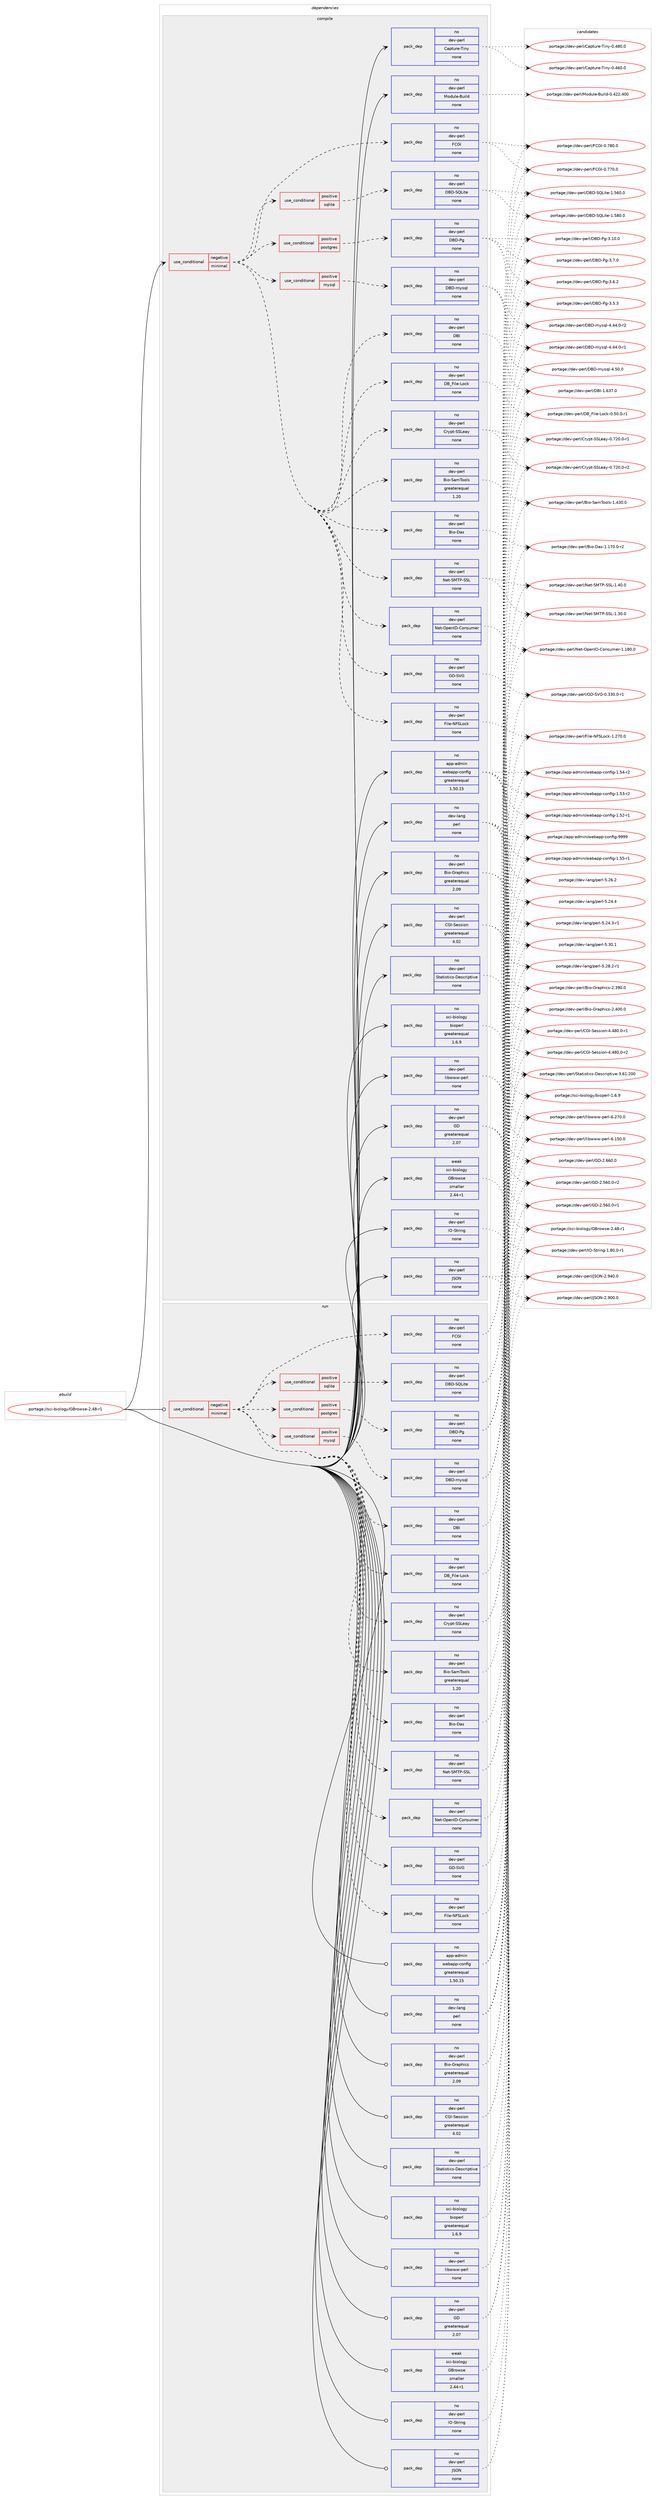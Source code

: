 digraph prolog {

# *************
# Graph options
# *************

newrank=true;
concentrate=true;
compound=true;
graph [rankdir=LR,fontname=Helvetica,fontsize=10,ranksep=1.5];#, ranksep=2.5, nodesep=0.2];
edge  [arrowhead=vee];
node  [fontname=Helvetica,fontsize=10];

# **********
# The ebuild
# **********

subgraph cluster_leftcol {
color=gray;
rank=same;
label=<<i>ebuild</i>>;
id [label="portage://sci-biology/GBrowse-2.48-r1", color=red, width=4, href="../sci-biology/GBrowse-2.48-r1.svg"];
}

# ****************
# The dependencies
# ****************

subgraph cluster_midcol {
color=gray;
label=<<i>dependencies</i>>;
subgraph cluster_compile {
fillcolor="#eeeeee";
style=filled;
label=<<i>compile</i>>;
subgraph cond21465 {
dependency111286 [label=<<TABLE BORDER="0" CELLBORDER="1" CELLSPACING="0" CELLPADDING="4"><TR><TD ROWSPAN="3" CELLPADDING="10">use_conditional</TD></TR><TR><TD>negative</TD></TR><TR><TD>minimal</TD></TR></TABLE>>, shape=none, color=red];
subgraph pack87910 {
dependency111287 [label=<<TABLE BORDER="0" CELLBORDER="1" CELLSPACING="0" CELLPADDING="4" WIDTH="220"><TR><TD ROWSPAN="6" CELLPADDING="30">pack_dep</TD></TR><TR><TD WIDTH="110">no</TD></TR><TR><TD>dev-perl</TD></TR><TR><TD>Bio-Das</TD></TR><TR><TD>none</TD></TR><TR><TD></TD></TR></TABLE>>, shape=none, color=blue];
}
dependency111286:e -> dependency111287:w [weight=20,style="dashed",arrowhead="vee"];
subgraph pack87911 {
dependency111288 [label=<<TABLE BORDER="0" CELLBORDER="1" CELLSPACING="0" CELLPADDING="4" WIDTH="220"><TR><TD ROWSPAN="6" CELLPADDING="30">pack_dep</TD></TR><TR><TD WIDTH="110">no</TD></TR><TR><TD>dev-perl</TD></TR><TR><TD>Bio-SamTools</TD></TR><TR><TD>greaterequal</TD></TR><TR><TD>1.20</TD></TR></TABLE>>, shape=none, color=blue];
}
dependency111286:e -> dependency111288:w [weight=20,style="dashed",arrowhead="vee"];
subgraph pack87912 {
dependency111289 [label=<<TABLE BORDER="0" CELLBORDER="1" CELLSPACING="0" CELLPADDING="4" WIDTH="220"><TR><TD ROWSPAN="6" CELLPADDING="30">pack_dep</TD></TR><TR><TD WIDTH="110">no</TD></TR><TR><TD>dev-perl</TD></TR><TR><TD>Crypt-SSLeay</TD></TR><TR><TD>none</TD></TR><TR><TD></TD></TR></TABLE>>, shape=none, color=blue];
}
dependency111286:e -> dependency111289:w [weight=20,style="dashed",arrowhead="vee"];
subgraph pack87913 {
dependency111290 [label=<<TABLE BORDER="0" CELLBORDER="1" CELLSPACING="0" CELLPADDING="4" WIDTH="220"><TR><TD ROWSPAN="6" CELLPADDING="30">pack_dep</TD></TR><TR><TD WIDTH="110">no</TD></TR><TR><TD>dev-perl</TD></TR><TR><TD>DB_File-Lock</TD></TR><TR><TD>none</TD></TR><TR><TD></TD></TR></TABLE>>, shape=none, color=blue];
}
dependency111286:e -> dependency111290:w [weight=20,style="dashed",arrowhead="vee"];
subgraph pack87914 {
dependency111291 [label=<<TABLE BORDER="0" CELLBORDER="1" CELLSPACING="0" CELLPADDING="4" WIDTH="220"><TR><TD ROWSPAN="6" CELLPADDING="30">pack_dep</TD></TR><TR><TD WIDTH="110">no</TD></TR><TR><TD>dev-perl</TD></TR><TR><TD>DBI</TD></TR><TR><TD>none</TD></TR><TR><TD></TD></TR></TABLE>>, shape=none, color=blue];
}
dependency111286:e -> dependency111291:w [weight=20,style="dashed",arrowhead="vee"];
subgraph cond21466 {
dependency111292 [label=<<TABLE BORDER="0" CELLBORDER="1" CELLSPACING="0" CELLPADDING="4"><TR><TD ROWSPAN="3" CELLPADDING="10">use_conditional</TD></TR><TR><TD>positive</TD></TR><TR><TD>mysql</TD></TR></TABLE>>, shape=none, color=red];
subgraph pack87915 {
dependency111293 [label=<<TABLE BORDER="0" CELLBORDER="1" CELLSPACING="0" CELLPADDING="4" WIDTH="220"><TR><TD ROWSPAN="6" CELLPADDING="30">pack_dep</TD></TR><TR><TD WIDTH="110">no</TD></TR><TR><TD>dev-perl</TD></TR><TR><TD>DBD-mysql</TD></TR><TR><TD>none</TD></TR><TR><TD></TD></TR></TABLE>>, shape=none, color=blue];
}
dependency111292:e -> dependency111293:w [weight=20,style="dashed",arrowhead="vee"];
}
dependency111286:e -> dependency111292:w [weight=20,style="dashed",arrowhead="vee"];
subgraph cond21467 {
dependency111294 [label=<<TABLE BORDER="0" CELLBORDER="1" CELLSPACING="0" CELLPADDING="4"><TR><TD ROWSPAN="3" CELLPADDING="10">use_conditional</TD></TR><TR><TD>positive</TD></TR><TR><TD>postgres</TD></TR></TABLE>>, shape=none, color=red];
subgraph pack87916 {
dependency111295 [label=<<TABLE BORDER="0" CELLBORDER="1" CELLSPACING="0" CELLPADDING="4" WIDTH="220"><TR><TD ROWSPAN="6" CELLPADDING="30">pack_dep</TD></TR><TR><TD WIDTH="110">no</TD></TR><TR><TD>dev-perl</TD></TR><TR><TD>DBD-Pg</TD></TR><TR><TD>none</TD></TR><TR><TD></TD></TR></TABLE>>, shape=none, color=blue];
}
dependency111294:e -> dependency111295:w [weight=20,style="dashed",arrowhead="vee"];
}
dependency111286:e -> dependency111294:w [weight=20,style="dashed",arrowhead="vee"];
subgraph cond21468 {
dependency111296 [label=<<TABLE BORDER="0" CELLBORDER="1" CELLSPACING="0" CELLPADDING="4"><TR><TD ROWSPAN="3" CELLPADDING="10">use_conditional</TD></TR><TR><TD>positive</TD></TR><TR><TD>sqlite</TD></TR></TABLE>>, shape=none, color=red];
subgraph pack87917 {
dependency111297 [label=<<TABLE BORDER="0" CELLBORDER="1" CELLSPACING="0" CELLPADDING="4" WIDTH="220"><TR><TD ROWSPAN="6" CELLPADDING="30">pack_dep</TD></TR><TR><TD WIDTH="110">no</TD></TR><TR><TD>dev-perl</TD></TR><TR><TD>DBD-SQLite</TD></TR><TR><TD>none</TD></TR><TR><TD></TD></TR></TABLE>>, shape=none, color=blue];
}
dependency111296:e -> dependency111297:w [weight=20,style="dashed",arrowhead="vee"];
}
dependency111286:e -> dependency111296:w [weight=20,style="dashed",arrowhead="vee"];
subgraph pack87918 {
dependency111298 [label=<<TABLE BORDER="0" CELLBORDER="1" CELLSPACING="0" CELLPADDING="4" WIDTH="220"><TR><TD ROWSPAN="6" CELLPADDING="30">pack_dep</TD></TR><TR><TD WIDTH="110">no</TD></TR><TR><TD>dev-perl</TD></TR><TR><TD>FCGI</TD></TR><TR><TD>none</TD></TR><TR><TD></TD></TR></TABLE>>, shape=none, color=blue];
}
dependency111286:e -> dependency111298:w [weight=20,style="dashed",arrowhead="vee"];
subgraph pack87919 {
dependency111299 [label=<<TABLE BORDER="0" CELLBORDER="1" CELLSPACING="0" CELLPADDING="4" WIDTH="220"><TR><TD ROWSPAN="6" CELLPADDING="30">pack_dep</TD></TR><TR><TD WIDTH="110">no</TD></TR><TR><TD>dev-perl</TD></TR><TR><TD>File-NFSLock</TD></TR><TR><TD>none</TD></TR><TR><TD></TD></TR></TABLE>>, shape=none, color=blue];
}
dependency111286:e -> dependency111299:w [weight=20,style="dashed",arrowhead="vee"];
subgraph pack87920 {
dependency111300 [label=<<TABLE BORDER="0" CELLBORDER="1" CELLSPACING="0" CELLPADDING="4" WIDTH="220"><TR><TD ROWSPAN="6" CELLPADDING="30">pack_dep</TD></TR><TR><TD WIDTH="110">no</TD></TR><TR><TD>dev-perl</TD></TR><TR><TD>GD-SVG</TD></TR><TR><TD>none</TD></TR><TR><TD></TD></TR></TABLE>>, shape=none, color=blue];
}
dependency111286:e -> dependency111300:w [weight=20,style="dashed",arrowhead="vee"];
subgraph pack87921 {
dependency111301 [label=<<TABLE BORDER="0" CELLBORDER="1" CELLSPACING="0" CELLPADDING="4" WIDTH="220"><TR><TD ROWSPAN="6" CELLPADDING="30">pack_dep</TD></TR><TR><TD WIDTH="110">no</TD></TR><TR><TD>dev-perl</TD></TR><TR><TD>Net-OpenID-Consumer</TD></TR><TR><TD>none</TD></TR><TR><TD></TD></TR></TABLE>>, shape=none, color=blue];
}
dependency111286:e -> dependency111301:w [weight=20,style="dashed",arrowhead="vee"];
subgraph pack87922 {
dependency111302 [label=<<TABLE BORDER="0" CELLBORDER="1" CELLSPACING="0" CELLPADDING="4" WIDTH="220"><TR><TD ROWSPAN="6" CELLPADDING="30">pack_dep</TD></TR><TR><TD WIDTH="110">no</TD></TR><TR><TD>dev-perl</TD></TR><TR><TD>Net-SMTP-SSL</TD></TR><TR><TD>none</TD></TR><TR><TD></TD></TR></TABLE>>, shape=none, color=blue];
}
dependency111286:e -> dependency111302:w [weight=20,style="dashed",arrowhead="vee"];
}
id:e -> dependency111286:w [weight=20,style="solid",arrowhead="vee"];
subgraph pack87923 {
dependency111303 [label=<<TABLE BORDER="0" CELLBORDER="1" CELLSPACING="0" CELLPADDING="4" WIDTH="220"><TR><TD ROWSPAN="6" CELLPADDING="30">pack_dep</TD></TR><TR><TD WIDTH="110">no</TD></TR><TR><TD>app-admin</TD></TR><TR><TD>webapp-config</TD></TR><TR><TD>greaterequal</TD></TR><TR><TD>1.50.15</TD></TR></TABLE>>, shape=none, color=blue];
}
id:e -> dependency111303:w [weight=20,style="solid",arrowhead="vee"];
subgraph pack87924 {
dependency111304 [label=<<TABLE BORDER="0" CELLBORDER="1" CELLSPACING="0" CELLPADDING="4" WIDTH="220"><TR><TD ROWSPAN="6" CELLPADDING="30">pack_dep</TD></TR><TR><TD WIDTH="110">no</TD></TR><TR><TD>dev-lang</TD></TR><TR><TD>perl</TD></TR><TR><TD>none</TD></TR><TR><TD></TD></TR></TABLE>>, shape=none, color=blue];
}
id:e -> dependency111304:w [weight=20,style="solid",arrowhead="vee"];
subgraph pack87925 {
dependency111305 [label=<<TABLE BORDER="0" CELLBORDER="1" CELLSPACING="0" CELLPADDING="4" WIDTH="220"><TR><TD ROWSPAN="6" CELLPADDING="30">pack_dep</TD></TR><TR><TD WIDTH="110">no</TD></TR><TR><TD>dev-perl</TD></TR><TR><TD>Bio-Graphics</TD></TR><TR><TD>greaterequal</TD></TR><TR><TD>2.09</TD></TR></TABLE>>, shape=none, color=blue];
}
id:e -> dependency111305:w [weight=20,style="solid",arrowhead="vee"];
subgraph pack87926 {
dependency111306 [label=<<TABLE BORDER="0" CELLBORDER="1" CELLSPACING="0" CELLPADDING="4" WIDTH="220"><TR><TD ROWSPAN="6" CELLPADDING="30">pack_dep</TD></TR><TR><TD WIDTH="110">no</TD></TR><TR><TD>dev-perl</TD></TR><TR><TD>CGI-Session</TD></TR><TR><TD>greaterequal</TD></TR><TR><TD>4.02</TD></TR></TABLE>>, shape=none, color=blue];
}
id:e -> dependency111306:w [weight=20,style="solid",arrowhead="vee"];
subgraph pack87927 {
dependency111307 [label=<<TABLE BORDER="0" CELLBORDER="1" CELLSPACING="0" CELLPADDING="4" WIDTH="220"><TR><TD ROWSPAN="6" CELLPADDING="30">pack_dep</TD></TR><TR><TD WIDTH="110">no</TD></TR><TR><TD>dev-perl</TD></TR><TR><TD>Capture-Tiny</TD></TR><TR><TD>none</TD></TR><TR><TD></TD></TR></TABLE>>, shape=none, color=blue];
}
id:e -> dependency111307:w [weight=20,style="solid",arrowhead="vee"];
subgraph pack87928 {
dependency111308 [label=<<TABLE BORDER="0" CELLBORDER="1" CELLSPACING="0" CELLPADDING="4" WIDTH="220"><TR><TD ROWSPAN="6" CELLPADDING="30">pack_dep</TD></TR><TR><TD WIDTH="110">no</TD></TR><TR><TD>dev-perl</TD></TR><TR><TD>GD</TD></TR><TR><TD>greaterequal</TD></TR><TR><TD>2.07</TD></TR></TABLE>>, shape=none, color=blue];
}
id:e -> dependency111308:w [weight=20,style="solid",arrowhead="vee"];
subgraph pack87929 {
dependency111309 [label=<<TABLE BORDER="0" CELLBORDER="1" CELLSPACING="0" CELLPADDING="4" WIDTH="220"><TR><TD ROWSPAN="6" CELLPADDING="30">pack_dep</TD></TR><TR><TD WIDTH="110">no</TD></TR><TR><TD>dev-perl</TD></TR><TR><TD>IO-String</TD></TR><TR><TD>none</TD></TR><TR><TD></TD></TR></TABLE>>, shape=none, color=blue];
}
id:e -> dependency111309:w [weight=20,style="solid",arrowhead="vee"];
subgraph pack87930 {
dependency111310 [label=<<TABLE BORDER="0" CELLBORDER="1" CELLSPACING="0" CELLPADDING="4" WIDTH="220"><TR><TD ROWSPAN="6" CELLPADDING="30">pack_dep</TD></TR><TR><TD WIDTH="110">no</TD></TR><TR><TD>dev-perl</TD></TR><TR><TD>JSON</TD></TR><TR><TD>none</TD></TR><TR><TD></TD></TR></TABLE>>, shape=none, color=blue];
}
id:e -> dependency111310:w [weight=20,style="solid",arrowhead="vee"];
subgraph pack87931 {
dependency111311 [label=<<TABLE BORDER="0" CELLBORDER="1" CELLSPACING="0" CELLPADDING="4" WIDTH="220"><TR><TD ROWSPAN="6" CELLPADDING="30">pack_dep</TD></TR><TR><TD WIDTH="110">no</TD></TR><TR><TD>dev-perl</TD></TR><TR><TD>Module-Build</TD></TR><TR><TD>none</TD></TR><TR><TD></TD></TR></TABLE>>, shape=none, color=blue];
}
id:e -> dependency111311:w [weight=20,style="solid",arrowhead="vee"];
subgraph pack87932 {
dependency111312 [label=<<TABLE BORDER="0" CELLBORDER="1" CELLSPACING="0" CELLPADDING="4" WIDTH="220"><TR><TD ROWSPAN="6" CELLPADDING="30">pack_dep</TD></TR><TR><TD WIDTH="110">no</TD></TR><TR><TD>dev-perl</TD></TR><TR><TD>Statistics-Descriptive</TD></TR><TR><TD>none</TD></TR><TR><TD></TD></TR></TABLE>>, shape=none, color=blue];
}
id:e -> dependency111312:w [weight=20,style="solid",arrowhead="vee"];
subgraph pack87933 {
dependency111313 [label=<<TABLE BORDER="0" CELLBORDER="1" CELLSPACING="0" CELLPADDING="4" WIDTH="220"><TR><TD ROWSPAN="6" CELLPADDING="30">pack_dep</TD></TR><TR><TD WIDTH="110">no</TD></TR><TR><TD>dev-perl</TD></TR><TR><TD>libwww-perl</TD></TR><TR><TD>none</TD></TR><TR><TD></TD></TR></TABLE>>, shape=none, color=blue];
}
id:e -> dependency111313:w [weight=20,style="solid",arrowhead="vee"];
subgraph pack87934 {
dependency111314 [label=<<TABLE BORDER="0" CELLBORDER="1" CELLSPACING="0" CELLPADDING="4" WIDTH="220"><TR><TD ROWSPAN="6" CELLPADDING="30">pack_dep</TD></TR><TR><TD WIDTH="110">no</TD></TR><TR><TD>sci-biology</TD></TR><TR><TD>bioperl</TD></TR><TR><TD>greaterequal</TD></TR><TR><TD>1.6.9</TD></TR></TABLE>>, shape=none, color=blue];
}
id:e -> dependency111314:w [weight=20,style="solid",arrowhead="vee"];
subgraph pack87935 {
dependency111315 [label=<<TABLE BORDER="0" CELLBORDER="1" CELLSPACING="0" CELLPADDING="4" WIDTH="220"><TR><TD ROWSPAN="6" CELLPADDING="30">pack_dep</TD></TR><TR><TD WIDTH="110">weak</TD></TR><TR><TD>sci-biology</TD></TR><TR><TD>GBrowse</TD></TR><TR><TD>smaller</TD></TR><TR><TD>2.44-r1</TD></TR></TABLE>>, shape=none, color=blue];
}
id:e -> dependency111315:w [weight=20,style="solid",arrowhead="vee"];
}
subgraph cluster_compileandrun {
fillcolor="#eeeeee";
style=filled;
label=<<i>compile and run</i>>;
}
subgraph cluster_run {
fillcolor="#eeeeee";
style=filled;
label=<<i>run</i>>;
subgraph cond21469 {
dependency111316 [label=<<TABLE BORDER="0" CELLBORDER="1" CELLSPACING="0" CELLPADDING="4"><TR><TD ROWSPAN="3" CELLPADDING="10">use_conditional</TD></TR><TR><TD>negative</TD></TR><TR><TD>minimal</TD></TR></TABLE>>, shape=none, color=red];
subgraph pack87936 {
dependency111317 [label=<<TABLE BORDER="0" CELLBORDER="1" CELLSPACING="0" CELLPADDING="4" WIDTH="220"><TR><TD ROWSPAN="6" CELLPADDING="30">pack_dep</TD></TR><TR><TD WIDTH="110">no</TD></TR><TR><TD>dev-perl</TD></TR><TR><TD>Bio-Das</TD></TR><TR><TD>none</TD></TR><TR><TD></TD></TR></TABLE>>, shape=none, color=blue];
}
dependency111316:e -> dependency111317:w [weight=20,style="dashed",arrowhead="vee"];
subgraph pack87937 {
dependency111318 [label=<<TABLE BORDER="0" CELLBORDER="1" CELLSPACING="0" CELLPADDING="4" WIDTH="220"><TR><TD ROWSPAN="6" CELLPADDING="30">pack_dep</TD></TR><TR><TD WIDTH="110">no</TD></TR><TR><TD>dev-perl</TD></TR><TR><TD>Bio-SamTools</TD></TR><TR><TD>greaterequal</TD></TR><TR><TD>1.20</TD></TR></TABLE>>, shape=none, color=blue];
}
dependency111316:e -> dependency111318:w [weight=20,style="dashed",arrowhead="vee"];
subgraph pack87938 {
dependency111319 [label=<<TABLE BORDER="0" CELLBORDER="1" CELLSPACING="0" CELLPADDING="4" WIDTH="220"><TR><TD ROWSPAN="6" CELLPADDING="30">pack_dep</TD></TR><TR><TD WIDTH="110">no</TD></TR><TR><TD>dev-perl</TD></TR><TR><TD>Crypt-SSLeay</TD></TR><TR><TD>none</TD></TR><TR><TD></TD></TR></TABLE>>, shape=none, color=blue];
}
dependency111316:e -> dependency111319:w [weight=20,style="dashed",arrowhead="vee"];
subgraph pack87939 {
dependency111320 [label=<<TABLE BORDER="0" CELLBORDER="1" CELLSPACING="0" CELLPADDING="4" WIDTH="220"><TR><TD ROWSPAN="6" CELLPADDING="30">pack_dep</TD></TR><TR><TD WIDTH="110">no</TD></TR><TR><TD>dev-perl</TD></TR><TR><TD>DB_File-Lock</TD></TR><TR><TD>none</TD></TR><TR><TD></TD></TR></TABLE>>, shape=none, color=blue];
}
dependency111316:e -> dependency111320:w [weight=20,style="dashed",arrowhead="vee"];
subgraph pack87940 {
dependency111321 [label=<<TABLE BORDER="0" CELLBORDER="1" CELLSPACING="0" CELLPADDING="4" WIDTH="220"><TR><TD ROWSPAN="6" CELLPADDING="30">pack_dep</TD></TR><TR><TD WIDTH="110">no</TD></TR><TR><TD>dev-perl</TD></TR><TR><TD>DBI</TD></TR><TR><TD>none</TD></TR><TR><TD></TD></TR></TABLE>>, shape=none, color=blue];
}
dependency111316:e -> dependency111321:w [weight=20,style="dashed",arrowhead="vee"];
subgraph cond21470 {
dependency111322 [label=<<TABLE BORDER="0" CELLBORDER="1" CELLSPACING="0" CELLPADDING="4"><TR><TD ROWSPAN="3" CELLPADDING="10">use_conditional</TD></TR><TR><TD>positive</TD></TR><TR><TD>mysql</TD></TR></TABLE>>, shape=none, color=red];
subgraph pack87941 {
dependency111323 [label=<<TABLE BORDER="0" CELLBORDER="1" CELLSPACING="0" CELLPADDING="4" WIDTH="220"><TR><TD ROWSPAN="6" CELLPADDING="30">pack_dep</TD></TR><TR><TD WIDTH="110">no</TD></TR><TR><TD>dev-perl</TD></TR><TR><TD>DBD-mysql</TD></TR><TR><TD>none</TD></TR><TR><TD></TD></TR></TABLE>>, shape=none, color=blue];
}
dependency111322:e -> dependency111323:w [weight=20,style="dashed",arrowhead="vee"];
}
dependency111316:e -> dependency111322:w [weight=20,style="dashed",arrowhead="vee"];
subgraph cond21471 {
dependency111324 [label=<<TABLE BORDER="0" CELLBORDER="1" CELLSPACING="0" CELLPADDING="4"><TR><TD ROWSPAN="3" CELLPADDING="10">use_conditional</TD></TR><TR><TD>positive</TD></TR><TR><TD>postgres</TD></TR></TABLE>>, shape=none, color=red];
subgraph pack87942 {
dependency111325 [label=<<TABLE BORDER="0" CELLBORDER="1" CELLSPACING="0" CELLPADDING="4" WIDTH="220"><TR><TD ROWSPAN="6" CELLPADDING="30">pack_dep</TD></TR><TR><TD WIDTH="110">no</TD></TR><TR><TD>dev-perl</TD></TR><TR><TD>DBD-Pg</TD></TR><TR><TD>none</TD></TR><TR><TD></TD></TR></TABLE>>, shape=none, color=blue];
}
dependency111324:e -> dependency111325:w [weight=20,style="dashed",arrowhead="vee"];
}
dependency111316:e -> dependency111324:w [weight=20,style="dashed",arrowhead="vee"];
subgraph cond21472 {
dependency111326 [label=<<TABLE BORDER="0" CELLBORDER="1" CELLSPACING="0" CELLPADDING="4"><TR><TD ROWSPAN="3" CELLPADDING="10">use_conditional</TD></TR><TR><TD>positive</TD></TR><TR><TD>sqlite</TD></TR></TABLE>>, shape=none, color=red];
subgraph pack87943 {
dependency111327 [label=<<TABLE BORDER="0" CELLBORDER="1" CELLSPACING="0" CELLPADDING="4" WIDTH="220"><TR><TD ROWSPAN="6" CELLPADDING="30">pack_dep</TD></TR><TR><TD WIDTH="110">no</TD></TR><TR><TD>dev-perl</TD></TR><TR><TD>DBD-SQLite</TD></TR><TR><TD>none</TD></TR><TR><TD></TD></TR></TABLE>>, shape=none, color=blue];
}
dependency111326:e -> dependency111327:w [weight=20,style="dashed",arrowhead="vee"];
}
dependency111316:e -> dependency111326:w [weight=20,style="dashed",arrowhead="vee"];
subgraph pack87944 {
dependency111328 [label=<<TABLE BORDER="0" CELLBORDER="1" CELLSPACING="0" CELLPADDING="4" WIDTH="220"><TR><TD ROWSPAN="6" CELLPADDING="30">pack_dep</TD></TR><TR><TD WIDTH="110">no</TD></TR><TR><TD>dev-perl</TD></TR><TR><TD>FCGI</TD></TR><TR><TD>none</TD></TR><TR><TD></TD></TR></TABLE>>, shape=none, color=blue];
}
dependency111316:e -> dependency111328:w [weight=20,style="dashed",arrowhead="vee"];
subgraph pack87945 {
dependency111329 [label=<<TABLE BORDER="0" CELLBORDER="1" CELLSPACING="0" CELLPADDING="4" WIDTH="220"><TR><TD ROWSPAN="6" CELLPADDING="30">pack_dep</TD></TR><TR><TD WIDTH="110">no</TD></TR><TR><TD>dev-perl</TD></TR><TR><TD>File-NFSLock</TD></TR><TR><TD>none</TD></TR><TR><TD></TD></TR></TABLE>>, shape=none, color=blue];
}
dependency111316:e -> dependency111329:w [weight=20,style="dashed",arrowhead="vee"];
subgraph pack87946 {
dependency111330 [label=<<TABLE BORDER="0" CELLBORDER="1" CELLSPACING="0" CELLPADDING="4" WIDTH="220"><TR><TD ROWSPAN="6" CELLPADDING="30">pack_dep</TD></TR><TR><TD WIDTH="110">no</TD></TR><TR><TD>dev-perl</TD></TR><TR><TD>GD-SVG</TD></TR><TR><TD>none</TD></TR><TR><TD></TD></TR></TABLE>>, shape=none, color=blue];
}
dependency111316:e -> dependency111330:w [weight=20,style="dashed",arrowhead="vee"];
subgraph pack87947 {
dependency111331 [label=<<TABLE BORDER="0" CELLBORDER="1" CELLSPACING="0" CELLPADDING="4" WIDTH="220"><TR><TD ROWSPAN="6" CELLPADDING="30">pack_dep</TD></TR><TR><TD WIDTH="110">no</TD></TR><TR><TD>dev-perl</TD></TR><TR><TD>Net-OpenID-Consumer</TD></TR><TR><TD>none</TD></TR><TR><TD></TD></TR></TABLE>>, shape=none, color=blue];
}
dependency111316:e -> dependency111331:w [weight=20,style="dashed",arrowhead="vee"];
subgraph pack87948 {
dependency111332 [label=<<TABLE BORDER="0" CELLBORDER="1" CELLSPACING="0" CELLPADDING="4" WIDTH="220"><TR><TD ROWSPAN="6" CELLPADDING="30">pack_dep</TD></TR><TR><TD WIDTH="110">no</TD></TR><TR><TD>dev-perl</TD></TR><TR><TD>Net-SMTP-SSL</TD></TR><TR><TD>none</TD></TR><TR><TD></TD></TR></TABLE>>, shape=none, color=blue];
}
dependency111316:e -> dependency111332:w [weight=20,style="dashed",arrowhead="vee"];
}
id:e -> dependency111316:w [weight=20,style="solid",arrowhead="odot"];
subgraph pack87949 {
dependency111333 [label=<<TABLE BORDER="0" CELLBORDER="1" CELLSPACING="0" CELLPADDING="4" WIDTH="220"><TR><TD ROWSPAN="6" CELLPADDING="30">pack_dep</TD></TR><TR><TD WIDTH="110">no</TD></TR><TR><TD>app-admin</TD></TR><TR><TD>webapp-config</TD></TR><TR><TD>greaterequal</TD></TR><TR><TD>1.50.15</TD></TR></TABLE>>, shape=none, color=blue];
}
id:e -> dependency111333:w [weight=20,style="solid",arrowhead="odot"];
subgraph pack87950 {
dependency111334 [label=<<TABLE BORDER="0" CELLBORDER="1" CELLSPACING="0" CELLPADDING="4" WIDTH="220"><TR><TD ROWSPAN="6" CELLPADDING="30">pack_dep</TD></TR><TR><TD WIDTH="110">no</TD></TR><TR><TD>dev-lang</TD></TR><TR><TD>perl</TD></TR><TR><TD>none</TD></TR><TR><TD></TD></TR></TABLE>>, shape=none, color=blue];
}
id:e -> dependency111334:w [weight=20,style="solid",arrowhead="odot"];
subgraph pack87951 {
dependency111335 [label=<<TABLE BORDER="0" CELLBORDER="1" CELLSPACING="0" CELLPADDING="4" WIDTH="220"><TR><TD ROWSPAN="6" CELLPADDING="30">pack_dep</TD></TR><TR><TD WIDTH="110">no</TD></TR><TR><TD>dev-perl</TD></TR><TR><TD>Bio-Graphics</TD></TR><TR><TD>greaterequal</TD></TR><TR><TD>2.09</TD></TR></TABLE>>, shape=none, color=blue];
}
id:e -> dependency111335:w [weight=20,style="solid",arrowhead="odot"];
subgraph pack87952 {
dependency111336 [label=<<TABLE BORDER="0" CELLBORDER="1" CELLSPACING="0" CELLPADDING="4" WIDTH="220"><TR><TD ROWSPAN="6" CELLPADDING="30">pack_dep</TD></TR><TR><TD WIDTH="110">no</TD></TR><TR><TD>dev-perl</TD></TR><TR><TD>CGI-Session</TD></TR><TR><TD>greaterequal</TD></TR><TR><TD>4.02</TD></TR></TABLE>>, shape=none, color=blue];
}
id:e -> dependency111336:w [weight=20,style="solid",arrowhead="odot"];
subgraph pack87953 {
dependency111337 [label=<<TABLE BORDER="0" CELLBORDER="1" CELLSPACING="0" CELLPADDING="4" WIDTH="220"><TR><TD ROWSPAN="6" CELLPADDING="30">pack_dep</TD></TR><TR><TD WIDTH="110">no</TD></TR><TR><TD>dev-perl</TD></TR><TR><TD>GD</TD></TR><TR><TD>greaterequal</TD></TR><TR><TD>2.07</TD></TR></TABLE>>, shape=none, color=blue];
}
id:e -> dependency111337:w [weight=20,style="solid",arrowhead="odot"];
subgraph pack87954 {
dependency111338 [label=<<TABLE BORDER="0" CELLBORDER="1" CELLSPACING="0" CELLPADDING="4" WIDTH="220"><TR><TD ROWSPAN="6" CELLPADDING="30">pack_dep</TD></TR><TR><TD WIDTH="110">no</TD></TR><TR><TD>dev-perl</TD></TR><TR><TD>IO-String</TD></TR><TR><TD>none</TD></TR><TR><TD></TD></TR></TABLE>>, shape=none, color=blue];
}
id:e -> dependency111338:w [weight=20,style="solid",arrowhead="odot"];
subgraph pack87955 {
dependency111339 [label=<<TABLE BORDER="0" CELLBORDER="1" CELLSPACING="0" CELLPADDING="4" WIDTH="220"><TR><TD ROWSPAN="6" CELLPADDING="30">pack_dep</TD></TR><TR><TD WIDTH="110">no</TD></TR><TR><TD>dev-perl</TD></TR><TR><TD>JSON</TD></TR><TR><TD>none</TD></TR><TR><TD></TD></TR></TABLE>>, shape=none, color=blue];
}
id:e -> dependency111339:w [weight=20,style="solid",arrowhead="odot"];
subgraph pack87956 {
dependency111340 [label=<<TABLE BORDER="0" CELLBORDER="1" CELLSPACING="0" CELLPADDING="4" WIDTH="220"><TR><TD ROWSPAN="6" CELLPADDING="30">pack_dep</TD></TR><TR><TD WIDTH="110">no</TD></TR><TR><TD>dev-perl</TD></TR><TR><TD>Statistics-Descriptive</TD></TR><TR><TD>none</TD></TR><TR><TD></TD></TR></TABLE>>, shape=none, color=blue];
}
id:e -> dependency111340:w [weight=20,style="solid",arrowhead="odot"];
subgraph pack87957 {
dependency111341 [label=<<TABLE BORDER="0" CELLBORDER="1" CELLSPACING="0" CELLPADDING="4" WIDTH="220"><TR><TD ROWSPAN="6" CELLPADDING="30">pack_dep</TD></TR><TR><TD WIDTH="110">no</TD></TR><TR><TD>dev-perl</TD></TR><TR><TD>libwww-perl</TD></TR><TR><TD>none</TD></TR><TR><TD></TD></TR></TABLE>>, shape=none, color=blue];
}
id:e -> dependency111341:w [weight=20,style="solid",arrowhead="odot"];
subgraph pack87958 {
dependency111342 [label=<<TABLE BORDER="0" CELLBORDER="1" CELLSPACING="0" CELLPADDING="4" WIDTH="220"><TR><TD ROWSPAN="6" CELLPADDING="30">pack_dep</TD></TR><TR><TD WIDTH="110">no</TD></TR><TR><TD>sci-biology</TD></TR><TR><TD>bioperl</TD></TR><TR><TD>greaterequal</TD></TR><TR><TD>1.6.9</TD></TR></TABLE>>, shape=none, color=blue];
}
id:e -> dependency111342:w [weight=20,style="solid",arrowhead="odot"];
subgraph pack87959 {
dependency111343 [label=<<TABLE BORDER="0" CELLBORDER="1" CELLSPACING="0" CELLPADDING="4" WIDTH="220"><TR><TD ROWSPAN="6" CELLPADDING="30">pack_dep</TD></TR><TR><TD WIDTH="110">weak</TD></TR><TR><TD>sci-biology</TD></TR><TR><TD>GBrowse</TD></TR><TR><TD>smaller</TD></TR><TR><TD>2.44-r1</TD></TR></TABLE>>, shape=none, color=blue];
}
id:e -> dependency111343:w [weight=20,style="solid",arrowhead="odot"];
}
}

# **************
# The candidates
# **************

subgraph cluster_choices {
rank=same;
color=gray;
label=<<i>candidates</i>>;

subgraph choice87910 {
color=black;
nodesep=1;
choice10010111845112101114108476610511145689711545494649554846484511450 [label="portage://dev-perl/Bio-Das-1.170.0-r2", color=red, width=4,href="../dev-perl/Bio-Das-1.170.0-r2.svg"];
dependency111287:e -> choice10010111845112101114108476610511145689711545494649554846484511450:w [style=dotted,weight="100"];
}
subgraph choice87911 {
color=black;
nodesep=1;
choice100101118451121011141084766105111458397109841111111081154549465251484648 [label="portage://dev-perl/Bio-SamTools-1.430.0", color=red, width=4,href="../dev-perl/Bio-SamTools-1.430.0.svg"];
dependency111288:e -> choice100101118451121011141084766105111458397109841111111081154549465251484648:w [style=dotted,weight="100"];
}
subgraph choice87912 {
color=black;
nodesep=1;
choice100101118451121011141084767114121112116458383761019712145484655504846484511450 [label="portage://dev-perl/Crypt-SSLeay-0.720.0-r2", color=red, width=4,href="../dev-perl/Crypt-SSLeay-0.720.0-r2.svg"];
choice100101118451121011141084767114121112116458383761019712145484655504846484511449 [label="portage://dev-perl/Crypt-SSLeay-0.720.0-r1", color=red, width=4,href="../dev-perl/Crypt-SSLeay-0.720.0-r1.svg"];
dependency111289:e -> choice100101118451121011141084767114121112116458383761019712145484655504846484511450:w [style=dotted,weight="100"];
dependency111289:e -> choice100101118451121011141084767114121112116458383761019712145484655504846484511449:w [style=dotted,weight="100"];
}
subgraph choice87913 {
color=black;
nodesep=1;
choice100101118451121011141084768669570105108101457611199107454846534846484511449 [label="portage://dev-perl/DB_File-Lock-0.50.0-r1", color=red, width=4,href="../dev-perl/DB_File-Lock-0.50.0-r1.svg"];
dependency111290:e -> choice100101118451121011141084768669570105108101457611199107454846534846484511449:w [style=dotted,weight="100"];
}
subgraph choice87914 {
color=black;
nodesep=1;
choice10010111845112101114108476866734549465451554648 [label="portage://dev-perl/DBI-1.637.0", color=red, width=4,href="../dev-perl/DBI-1.637.0.svg"];
dependency111291:e -> choice10010111845112101114108476866734549465451554648:w [style=dotted,weight="100"];
}
subgraph choice87915 {
color=black;
nodesep=1;
choice10010111845112101114108476866684510912111511310845524653484648 [label="portage://dev-perl/DBD-mysql-4.50.0", color=red, width=4,href="../dev-perl/DBD-mysql-4.50.0.svg"];
choice100101118451121011141084768666845109121115113108455246525246484511450 [label="portage://dev-perl/DBD-mysql-4.44.0-r2", color=red, width=4,href="../dev-perl/DBD-mysql-4.44.0-r2.svg"];
choice100101118451121011141084768666845109121115113108455246525246484511449 [label="portage://dev-perl/DBD-mysql-4.44.0-r1", color=red, width=4,href="../dev-perl/DBD-mysql-4.44.0-r1.svg"];
dependency111293:e -> choice10010111845112101114108476866684510912111511310845524653484648:w [style=dotted,weight="100"];
dependency111293:e -> choice100101118451121011141084768666845109121115113108455246525246484511450:w [style=dotted,weight="100"];
dependency111293:e -> choice100101118451121011141084768666845109121115113108455246525246484511449:w [style=dotted,weight="100"];
}
subgraph choice87916 {
color=black;
nodesep=1;
choice10010111845112101114108476866684580103455146554648 [label="portage://dev-perl/DBD-Pg-3.7.0", color=red, width=4,href="../dev-perl/DBD-Pg-3.7.0.svg"];
choice10010111845112101114108476866684580103455146544650 [label="portage://dev-perl/DBD-Pg-3.6.2", color=red, width=4,href="../dev-perl/DBD-Pg-3.6.2.svg"];
choice10010111845112101114108476866684580103455146534651 [label="portage://dev-perl/DBD-Pg-3.5.3", color=red, width=4,href="../dev-perl/DBD-Pg-3.5.3.svg"];
choice1001011184511210111410847686668458010345514649484648 [label="portage://dev-perl/DBD-Pg-3.10.0", color=red, width=4,href="../dev-perl/DBD-Pg-3.10.0.svg"];
dependency111295:e -> choice10010111845112101114108476866684580103455146554648:w [style=dotted,weight="100"];
dependency111295:e -> choice10010111845112101114108476866684580103455146544650:w [style=dotted,weight="100"];
dependency111295:e -> choice10010111845112101114108476866684580103455146534651:w [style=dotted,weight="100"];
dependency111295:e -> choice1001011184511210111410847686668458010345514649484648:w [style=dotted,weight="100"];
}
subgraph choice87917 {
color=black;
nodesep=1;
choice1001011184511210111410847686668458381761051161014549465356484648 [label="portage://dev-perl/DBD-SQLite-1.580.0", color=red, width=4,href="../dev-perl/DBD-SQLite-1.580.0.svg"];
choice1001011184511210111410847686668458381761051161014549465354484648 [label="portage://dev-perl/DBD-SQLite-1.560.0", color=red, width=4,href="../dev-perl/DBD-SQLite-1.560.0.svg"];
dependency111297:e -> choice1001011184511210111410847686668458381761051161014549465356484648:w [style=dotted,weight="100"];
dependency111297:e -> choice1001011184511210111410847686668458381761051161014549465354484648:w [style=dotted,weight="100"];
}
subgraph choice87918 {
color=black;
nodesep=1;
choice1001011184511210111410847706771734548465556484648 [label="portage://dev-perl/FCGI-0.780.0", color=red, width=4,href="../dev-perl/FCGI-0.780.0.svg"];
choice1001011184511210111410847706771734548465555484648 [label="portage://dev-perl/FCGI-0.770.0", color=red, width=4,href="../dev-perl/FCGI-0.770.0.svg"];
dependency111298:e -> choice1001011184511210111410847706771734548465556484648:w [style=dotted,weight="100"];
dependency111298:e -> choice1001011184511210111410847706771734548465555484648:w [style=dotted,weight="100"];
}
subgraph choice87919 {
color=black;
nodesep=1;
choice1001011184511210111410847701051081014578708376111991074549465055484648 [label="portage://dev-perl/File-NFSLock-1.270.0", color=red, width=4,href="../dev-perl/File-NFSLock-1.270.0.svg"];
dependency111299:e -> choice1001011184511210111410847701051081014578708376111991074549465055484648:w [style=dotted,weight="100"];
}
subgraph choice87920 {
color=black;
nodesep=1;
choice100101118451121011141084771684583867145484651514846484511449 [label="portage://dev-perl/GD-SVG-0.330.0-r1", color=red, width=4,href="../dev-perl/GD-SVG-0.330.0-r1.svg"];
dependency111300:e -> choice100101118451121011141084771684583867145484651514846484511449:w [style=dotted,weight="100"];
}
subgraph choice87921 {
color=black;
nodesep=1;
choice1001011184511210111410847781011164579112101110736845671111101151171091011144549464956484648 [label="portage://dev-perl/Net-OpenID-Consumer-1.180.0", color=red, width=4,href="../dev-perl/Net-OpenID-Consumer-1.180.0.svg"];
dependency111301:e -> choice1001011184511210111410847781011164579112101110736845671111101151171091011144549464956484648:w [style=dotted,weight="100"];
}
subgraph choice87922 {
color=black;
nodesep=1;
choice10010111845112101114108477810111645837784804583837645494652484648 [label="portage://dev-perl/Net-SMTP-SSL-1.40.0", color=red, width=4,href="../dev-perl/Net-SMTP-SSL-1.40.0.svg"];
choice10010111845112101114108477810111645837784804583837645494651484648 [label="portage://dev-perl/Net-SMTP-SSL-1.30.0", color=red, width=4,href="../dev-perl/Net-SMTP-SSL-1.30.0.svg"];
dependency111302:e -> choice10010111845112101114108477810111645837784804583837645494652484648:w [style=dotted,weight="100"];
dependency111302:e -> choice10010111845112101114108477810111645837784804583837645494651484648:w [style=dotted,weight="100"];
}
subgraph choice87923 {
color=black;
nodesep=1;
choice97112112459710010910511047119101989711211245991111101021051034557575757 [label="portage://app-admin/webapp-config-9999", color=red, width=4,href="../app-admin/webapp-config-9999.svg"];
choice971121124597100109105110471191019897112112459911111010210510345494653534511449 [label="portage://app-admin/webapp-config-1.55-r1", color=red, width=4,href="../app-admin/webapp-config-1.55-r1.svg"];
choice971121124597100109105110471191019897112112459911111010210510345494653524511450 [label="portage://app-admin/webapp-config-1.54-r2", color=red, width=4,href="../app-admin/webapp-config-1.54-r2.svg"];
choice971121124597100109105110471191019897112112459911111010210510345494653514511450 [label="portage://app-admin/webapp-config-1.53-r2", color=red, width=4,href="../app-admin/webapp-config-1.53-r2.svg"];
choice971121124597100109105110471191019897112112459911111010210510345494653504511449 [label="portage://app-admin/webapp-config-1.52-r1", color=red, width=4,href="../app-admin/webapp-config-1.52-r1.svg"];
dependency111303:e -> choice97112112459710010910511047119101989711211245991111101021051034557575757:w [style=dotted,weight="100"];
dependency111303:e -> choice971121124597100109105110471191019897112112459911111010210510345494653534511449:w [style=dotted,weight="100"];
dependency111303:e -> choice971121124597100109105110471191019897112112459911111010210510345494653524511450:w [style=dotted,weight="100"];
dependency111303:e -> choice971121124597100109105110471191019897112112459911111010210510345494653514511450:w [style=dotted,weight="100"];
dependency111303:e -> choice971121124597100109105110471191019897112112459911111010210510345494653504511449:w [style=dotted,weight="100"];
}
subgraph choice87924 {
color=black;
nodesep=1;
choice10010111845108971101034711210111410845534651484649 [label="portage://dev-lang/perl-5.30.1", color=red, width=4,href="../dev-lang/perl-5.30.1.svg"];
choice100101118451089711010347112101114108455346505646504511449 [label="portage://dev-lang/perl-5.28.2-r1", color=red, width=4,href="../dev-lang/perl-5.28.2-r1.svg"];
choice10010111845108971101034711210111410845534650544650 [label="portage://dev-lang/perl-5.26.2", color=red, width=4,href="../dev-lang/perl-5.26.2.svg"];
choice10010111845108971101034711210111410845534650524652 [label="portage://dev-lang/perl-5.24.4", color=red, width=4,href="../dev-lang/perl-5.24.4.svg"];
choice100101118451089711010347112101114108455346505246514511449 [label="portage://dev-lang/perl-5.24.3-r1", color=red, width=4,href="../dev-lang/perl-5.24.3-r1.svg"];
dependency111304:e -> choice10010111845108971101034711210111410845534651484649:w [style=dotted,weight="100"];
dependency111304:e -> choice100101118451089711010347112101114108455346505646504511449:w [style=dotted,weight="100"];
dependency111304:e -> choice10010111845108971101034711210111410845534650544650:w [style=dotted,weight="100"];
dependency111304:e -> choice10010111845108971101034711210111410845534650524652:w [style=dotted,weight="100"];
dependency111304:e -> choice100101118451089711010347112101114108455346505246514511449:w [style=dotted,weight="100"];
}
subgraph choice87925 {
color=black;
nodesep=1;
choice100101118451121011141084766105111457111497112104105991154550465248484648 [label="portage://dev-perl/Bio-Graphics-2.400.0", color=red, width=4,href="../dev-perl/Bio-Graphics-2.400.0.svg"];
choice100101118451121011141084766105111457111497112104105991154550465157484648 [label="portage://dev-perl/Bio-Graphics-2.390.0", color=red, width=4,href="../dev-perl/Bio-Graphics-2.390.0.svg"];
dependency111305:e -> choice100101118451121011141084766105111457111497112104105991154550465248484648:w [style=dotted,weight="100"];
dependency111305:e -> choice100101118451121011141084766105111457111497112104105991154550465157484648:w [style=dotted,weight="100"];
}
subgraph choice87926 {
color=black;
nodesep=1;
choice1001011184511210111410847677173458310111511510511111045524652564846484511450 [label="portage://dev-perl/CGI-Session-4.480.0-r2", color=red, width=4,href="../dev-perl/CGI-Session-4.480.0-r2.svg"];
choice1001011184511210111410847677173458310111511510511111045524652564846484511449 [label="portage://dev-perl/CGI-Session-4.480.0-r1", color=red, width=4,href="../dev-perl/CGI-Session-4.480.0-r1.svg"];
dependency111306:e -> choice1001011184511210111410847677173458310111511510511111045524652564846484511450:w [style=dotted,weight="100"];
dependency111306:e -> choice1001011184511210111410847677173458310111511510511111045524652564846484511449:w [style=dotted,weight="100"];
}
subgraph choice87927 {
color=black;
nodesep=1;
choice1001011184511210111410847679711211611711410145841051101214548465256484648 [label="portage://dev-perl/Capture-Tiny-0.480.0", color=red, width=4,href="../dev-perl/Capture-Tiny-0.480.0.svg"];
choice1001011184511210111410847679711211611711410145841051101214548465254484648 [label="portage://dev-perl/Capture-Tiny-0.460.0", color=red, width=4,href="../dev-perl/Capture-Tiny-0.460.0.svg"];
dependency111307:e -> choice1001011184511210111410847679711211611711410145841051101214548465256484648:w [style=dotted,weight="100"];
dependency111307:e -> choice1001011184511210111410847679711211611711410145841051101214548465254484648:w [style=dotted,weight="100"];
}
subgraph choice87928 {
color=black;
nodesep=1;
choice100101118451121011141084771684550465454484648 [label="portage://dev-perl/GD-2.660.0", color=red, width=4,href="../dev-perl/GD-2.660.0.svg"];
choice1001011184511210111410847716845504653544846484511450 [label="portage://dev-perl/GD-2.560.0-r2", color=red, width=4,href="../dev-perl/GD-2.560.0-r2.svg"];
choice1001011184511210111410847716845504653544846484511449 [label="portage://dev-perl/GD-2.560.0-r1", color=red, width=4,href="../dev-perl/GD-2.560.0-r1.svg"];
dependency111308:e -> choice100101118451121011141084771684550465454484648:w [style=dotted,weight="100"];
dependency111308:e -> choice1001011184511210111410847716845504653544846484511450:w [style=dotted,weight="100"];
dependency111308:e -> choice1001011184511210111410847716845504653544846484511449:w [style=dotted,weight="100"];
}
subgraph choice87929 {
color=black;
nodesep=1;
choice100101118451121011141084773794583116114105110103454946564846484511449 [label="portage://dev-perl/IO-String-1.80.0-r1", color=red, width=4,href="../dev-perl/IO-String-1.80.0-r1.svg"];
dependency111309:e -> choice100101118451121011141084773794583116114105110103454946564846484511449:w [style=dotted,weight="100"];
}
subgraph choice87930 {
color=black;
nodesep=1;
choice1001011184511210111410847748379784550465752484648 [label="portage://dev-perl/JSON-2.940.0", color=red, width=4,href="../dev-perl/JSON-2.940.0.svg"];
choice1001011184511210111410847748379784550465748484648 [label="portage://dev-perl/JSON-2.900.0", color=red, width=4,href="../dev-perl/JSON-2.900.0.svg"];
dependency111310:e -> choice1001011184511210111410847748379784550465752484648:w [style=dotted,weight="100"];
dependency111310:e -> choice1001011184511210111410847748379784550465748484648:w [style=dotted,weight="100"];
}
subgraph choice87931 {
color=black;
nodesep=1;
choice100101118451121011141084777111100117108101456611710510810045484652505046524848 [label="portage://dev-perl/Module-Build-0.422.400", color=red, width=4,href="../dev-perl/Module-Build-0.422.400.svg"];
dependency111311:e -> choice100101118451121011141084777111100117108101456611710510810045484652505046524848:w [style=dotted,weight="100"];
}
subgraph choice87932 {
color=black;
nodesep=1;
choice1001011184511210111410847831169711610511511610599115456810111599114105112116105118101455146544946504848 [label="portage://dev-perl/Statistics-Descriptive-3.61.200", color=red, width=4,href="../dev-perl/Statistics-Descriptive-3.61.200.svg"];
dependency111312:e -> choice1001011184511210111410847831169711610511511610599115456810111599114105112116105118101455146544946504848:w [style=dotted,weight="100"];
}
subgraph choice87933 {
color=black;
nodesep=1;
choice100101118451121011141084710810598119119119451121011141084554465055484648 [label="portage://dev-perl/libwww-perl-6.270.0", color=red, width=4,href="../dev-perl/libwww-perl-6.270.0.svg"];
choice100101118451121011141084710810598119119119451121011141084554464953484648 [label="portage://dev-perl/libwww-perl-6.150.0", color=red, width=4,href="../dev-perl/libwww-perl-6.150.0.svg"];
dependency111313:e -> choice100101118451121011141084710810598119119119451121011141084554465055484648:w [style=dotted,weight="100"];
dependency111313:e -> choice100101118451121011141084710810598119119119451121011141084554464953484648:w [style=dotted,weight="100"];
}
subgraph choice87934 {
color=black;
nodesep=1;
choice1159910545981051111081111031214798105111112101114108454946544657 [label="portage://sci-biology/bioperl-1.6.9", color=red, width=4,href="../sci-biology/bioperl-1.6.9.svg"];
dependency111314:e -> choice1159910545981051111081111031214798105111112101114108454946544657:w [style=dotted,weight="100"];
}
subgraph choice87935 {
color=black;
nodesep=1;
choice11599105459810511110811110312147716611411111911510145504652564511449 [label="portage://sci-biology/GBrowse-2.48-r1", color=red, width=4,href="../sci-biology/GBrowse-2.48-r1.svg"];
dependency111315:e -> choice11599105459810511110811110312147716611411111911510145504652564511449:w [style=dotted,weight="100"];
}
subgraph choice87936 {
color=black;
nodesep=1;
choice10010111845112101114108476610511145689711545494649554846484511450 [label="portage://dev-perl/Bio-Das-1.170.0-r2", color=red, width=4,href="../dev-perl/Bio-Das-1.170.0-r2.svg"];
dependency111317:e -> choice10010111845112101114108476610511145689711545494649554846484511450:w [style=dotted,weight="100"];
}
subgraph choice87937 {
color=black;
nodesep=1;
choice100101118451121011141084766105111458397109841111111081154549465251484648 [label="portage://dev-perl/Bio-SamTools-1.430.0", color=red, width=4,href="../dev-perl/Bio-SamTools-1.430.0.svg"];
dependency111318:e -> choice100101118451121011141084766105111458397109841111111081154549465251484648:w [style=dotted,weight="100"];
}
subgraph choice87938 {
color=black;
nodesep=1;
choice100101118451121011141084767114121112116458383761019712145484655504846484511450 [label="portage://dev-perl/Crypt-SSLeay-0.720.0-r2", color=red, width=4,href="../dev-perl/Crypt-SSLeay-0.720.0-r2.svg"];
choice100101118451121011141084767114121112116458383761019712145484655504846484511449 [label="portage://dev-perl/Crypt-SSLeay-0.720.0-r1", color=red, width=4,href="../dev-perl/Crypt-SSLeay-0.720.0-r1.svg"];
dependency111319:e -> choice100101118451121011141084767114121112116458383761019712145484655504846484511450:w [style=dotted,weight="100"];
dependency111319:e -> choice100101118451121011141084767114121112116458383761019712145484655504846484511449:w [style=dotted,weight="100"];
}
subgraph choice87939 {
color=black;
nodesep=1;
choice100101118451121011141084768669570105108101457611199107454846534846484511449 [label="portage://dev-perl/DB_File-Lock-0.50.0-r1", color=red, width=4,href="../dev-perl/DB_File-Lock-0.50.0-r1.svg"];
dependency111320:e -> choice100101118451121011141084768669570105108101457611199107454846534846484511449:w [style=dotted,weight="100"];
}
subgraph choice87940 {
color=black;
nodesep=1;
choice10010111845112101114108476866734549465451554648 [label="portage://dev-perl/DBI-1.637.0", color=red, width=4,href="../dev-perl/DBI-1.637.0.svg"];
dependency111321:e -> choice10010111845112101114108476866734549465451554648:w [style=dotted,weight="100"];
}
subgraph choice87941 {
color=black;
nodesep=1;
choice10010111845112101114108476866684510912111511310845524653484648 [label="portage://dev-perl/DBD-mysql-4.50.0", color=red, width=4,href="../dev-perl/DBD-mysql-4.50.0.svg"];
choice100101118451121011141084768666845109121115113108455246525246484511450 [label="portage://dev-perl/DBD-mysql-4.44.0-r2", color=red, width=4,href="../dev-perl/DBD-mysql-4.44.0-r2.svg"];
choice100101118451121011141084768666845109121115113108455246525246484511449 [label="portage://dev-perl/DBD-mysql-4.44.0-r1", color=red, width=4,href="../dev-perl/DBD-mysql-4.44.0-r1.svg"];
dependency111323:e -> choice10010111845112101114108476866684510912111511310845524653484648:w [style=dotted,weight="100"];
dependency111323:e -> choice100101118451121011141084768666845109121115113108455246525246484511450:w [style=dotted,weight="100"];
dependency111323:e -> choice100101118451121011141084768666845109121115113108455246525246484511449:w [style=dotted,weight="100"];
}
subgraph choice87942 {
color=black;
nodesep=1;
choice10010111845112101114108476866684580103455146554648 [label="portage://dev-perl/DBD-Pg-3.7.0", color=red, width=4,href="../dev-perl/DBD-Pg-3.7.0.svg"];
choice10010111845112101114108476866684580103455146544650 [label="portage://dev-perl/DBD-Pg-3.6.2", color=red, width=4,href="../dev-perl/DBD-Pg-3.6.2.svg"];
choice10010111845112101114108476866684580103455146534651 [label="portage://dev-perl/DBD-Pg-3.5.3", color=red, width=4,href="../dev-perl/DBD-Pg-3.5.3.svg"];
choice1001011184511210111410847686668458010345514649484648 [label="portage://dev-perl/DBD-Pg-3.10.0", color=red, width=4,href="../dev-perl/DBD-Pg-3.10.0.svg"];
dependency111325:e -> choice10010111845112101114108476866684580103455146554648:w [style=dotted,weight="100"];
dependency111325:e -> choice10010111845112101114108476866684580103455146544650:w [style=dotted,weight="100"];
dependency111325:e -> choice10010111845112101114108476866684580103455146534651:w [style=dotted,weight="100"];
dependency111325:e -> choice1001011184511210111410847686668458010345514649484648:w [style=dotted,weight="100"];
}
subgraph choice87943 {
color=black;
nodesep=1;
choice1001011184511210111410847686668458381761051161014549465356484648 [label="portage://dev-perl/DBD-SQLite-1.580.0", color=red, width=4,href="../dev-perl/DBD-SQLite-1.580.0.svg"];
choice1001011184511210111410847686668458381761051161014549465354484648 [label="portage://dev-perl/DBD-SQLite-1.560.0", color=red, width=4,href="../dev-perl/DBD-SQLite-1.560.0.svg"];
dependency111327:e -> choice1001011184511210111410847686668458381761051161014549465356484648:w [style=dotted,weight="100"];
dependency111327:e -> choice1001011184511210111410847686668458381761051161014549465354484648:w [style=dotted,weight="100"];
}
subgraph choice87944 {
color=black;
nodesep=1;
choice1001011184511210111410847706771734548465556484648 [label="portage://dev-perl/FCGI-0.780.0", color=red, width=4,href="../dev-perl/FCGI-0.780.0.svg"];
choice1001011184511210111410847706771734548465555484648 [label="portage://dev-perl/FCGI-0.770.0", color=red, width=4,href="../dev-perl/FCGI-0.770.0.svg"];
dependency111328:e -> choice1001011184511210111410847706771734548465556484648:w [style=dotted,weight="100"];
dependency111328:e -> choice1001011184511210111410847706771734548465555484648:w [style=dotted,weight="100"];
}
subgraph choice87945 {
color=black;
nodesep=1;
choice1001011184511210111410847701051081014578708376111991074549465055484648 [label="portage://dev-perl/File-NFSLock-1.270.0", color=red, width=4,href="../dev-perl/File-NFSLock-1.270.0.svg"];
dependency111329:e -> choice1001011184511210111410847701051081014578708376111991074549465055484648:w [style=dotted,weight="100"];
}
subgraph choice87946 {
color=black;
nodesep=1;
choice100101118451121011141084771684583867145484651514846484511449 [label="portage://dev-perl/GD-SVG-0.330.0-r1", color=red, width=4,href="../dev-perl/GD-SVG-0.330.0-r1.svg"];
dependency111330:e -> choice100101118451121011141084771684583867145484651514846484511449:w [style=dotted,weight="100"];
}
subgraph choice87947 {
color=black;
nodesep=1;
choice1001011184511210111410847781011164579112101110736845671111101151171091011144549464956484648 [label="portage://dev-perl/Net-OpenID-Consumer-1.180.0", color=red, width=4,href="../dev-perl/Net-OpenID-Consumer-1.180.0.svg"];
dependency111331:e -> choice1001011184511210111410847781011164579112101110736845671111101151171091011144549464956484648:w [style=dotted,weight="100"];
}
subgraph choice87948 {
color=black;
nodesep=1;
choice10010111845112101114108477810111645837784804583837645494652484648 [label="portage://dev-perl/Net-SMTP-SSL-1.40.0", color=red, width=4,href="../dev-perl/Net-SMTP-SSL-1.40.0.svg"];
choice10010111845112101114108477810111645837784804583837645494651484648 [label="portage://dev-perl/Net-SMTP-SSL-1.30.0", color=red, width=4,href="../dev-perl/Net-SMTP-SSL-1.30.0.svg"];
dependency111332:e -> choice10010111845112101114108477810111645837784804583837645494652484648:w [style=dotted,weight="100"];
dependency111332:e -> choice10010111845112101114108477810111645837784804583837645494651484648:w [style=dotted,weight="100"];
}
subgraph choice87949 {
color=black;
nodesep=1;
choice97112112459710010910511047119101989711211245991111101021051034557575757 [label="portage://app-admin/webapp-config-9999", color=red, width=4,href="../app-admin/webapp-config-9999.svg"];
choice971121124597100109105110471191019897112112459911111010210510345494653534511449 [label="portage://app-admin/webapp-config-1.55-r1", color=red, width=4,href="../app-admin/webapp-config-1.55-r1.svg"];
choice971121124597100109105110471191019897112112459911111010210510345494653524511450 [label="portage://app-admin/webapp-config-1.54-r2", color=red, width=4,href="../app-admin/webapp-config-1.54-r2.svg"];
choice971121124597100109105110471191019897112112459911111010210510345494653514511450 [label="portage://app-admin/webapp-config-1.53-r2", color=red, width=4,href="../app-admin/webapp-config-1.53-r2.svg"];
choice971121124597100109105110471191019897112112459911111010210510345494653504511449 [label="portage://app-admin/webapp-config-1.52-r1", color=red, width=4,href="../app-admin/webapp-config-1.52-r1.svg"];
dependency111333:e -> choice97112112459710010910511047119101989711211245991111101021051034557575757:w [style=dotted,weight="100"];
dependency111333:e -> choice971121124597100109105110471191019897112112459911111010210510345494653534511449:w [style=dotted,weight="100"];
dependency111333:e -> choice971121124597100109105110471191019897112112459911111010210510345494653524511450:w [style=dotted,weight="100"];
dependency111333:e -> choice971121124597100109105110471191019897112112459911111010210510345494653514511450:w [style=dotted,weight="100"];
dependency111333:e -> choice971121124597100109105110471191019897112112459911111010210510345494653504511449:w [style=dotted,weight="100"];
}
subgraph choice87950 {
color=black;
nodesep=1;
choice10010111845108971101034711210111410845534651484649 [label="portage://dev-lang/perl-5.30.1", color=red, width=4,href="../dev-lang/perl-5.30.1.svg"];
choice100101118451089711010347112101114108455346505646504511449 [label="portage://dev-lang/perl-5.28.2-r1", color=red, width=4,href="../dev-lang/perl-5.28.2-r1.svg"];
choice10010111845108971101034711210111410845534650544650 [label="portage://dev-lang/perl-5.26.2", color=red, width=4,href="../dev-lang/perl-5.26.2.svg"];
choice10010111845108971101034711210111410845534650524652 [label="portage://dev-lang/perl-5.24.4", color=red, width=4,href="../dev-lang/perl-5.24.4.svg"];
choice100101118451089711010347112101114108455346505246514511449 [label="portage://dev-lang/perl-5.24.3-r1", color=red, width=4,href="../dev-lang/perl-5.24.3-r1.svg"];
dependency111334:e -> choice10010111845108971101034711210111410845534651484649:w [style=dotted,weight="100"];
dependency111334:e -> choice100101118451089711010347112101114108455346505646504511449:w [style=dotted,weight="100"];
dependency111334:e -> choice10010111845108971101034711210111410845534650544650:w [style=dotted,weight="100"];
dependency111334:e -> choice10010111845108971101034711210111410845534650524652:w [style=dotted,weight="100"];
dependency111334:e -> choice100101118451089711010347112101114108455346505246514511449:w [style=dotted,weight="100"];
}
subgraph choice87951 {
color=black;
nodesep=1;
choice100101118451121011141084766105111457111497112104105991154550465248484648 [label="portage://dev-perl/Bio-Graphics-2.400.0", color=red, width=4,href="../dev-perl/Bio-Graphics-2.400.0.svg"];
choice100101118451121011141084766105111457111497112104105991154550465157484648 [label="portage://dev-perl/Bio-Graphics-2.390.0", color=red, width=4,href="../dev-perl/Bio-Graphics-2.390.0.svg"];
dependency111335:e -> choice100101118451121011141084766105111457111497112104105991154550465248484648:w [style=dotted,weight="100"];
dependency111335:e -> choice100101118451121011141084766105111457111497112104105991154550465157484648:w [style=dotted,weight="100"];
}
subgraph choice87952 {
color=black;
nodesep=1;
choice1001011184511210111410847677173458310111511510511111045524652564846484511450 [label="portage://dev-perl/CGI-Session-4.480.0-r2", color=red, width=4,href="../dev-perl/CGI-Session-4.480.0-r2.svg"];
choice1001011184511210111410847677173458310111511510511111045524652564846484511449 [label="portage://dev-perl/CGI-Session-4.480.0-r1", color=red, width=4,href="../dev-perl/CGI-Session-4.480.0-r1.svg"];
dependency111336:e -> choice1001011184511210111410847677173458310111511510511111045524652564846484511450:w [style=dotted,weight="100"];
dependency111336:e -> choice1001011184511210111410847677173458310111511510511111045524652564846484511449:w [style=dotted,weight="100"];
}
subgraph choice87953 {
color=black;
nodesep=1;
choice100101118451121011141084771684550465454484648 [label="portage://dev-perl/GD-2.660.0", color=red, width=4,href="../dev-perl/GD-2.660.0.svg"];
choice1001011184511210111410847716845504653544846484511450 [label="portage://dev-perl/GD-2.560.0-r2", color=red, width=4,href="../dev-perl/GD-2.560.0-r2.svg"];
choice1001011184511210111410847716845504653544846484511449 [label="portage://dev-perl/GD-2.560.0-r1", color=red, width=4,href="../dev-perl/GD-2.560.0-r1.svg"];
dependency111337:e -> choice100101118451121011141084771684550465454484648:w [style=dotted,weight="100"];
dependency111337:e -> choice1001011184511210111410847716845504653544846484511450:w [style=dotted,weight="100"];
dependency111337:e -> choice1001011184511210111410847716845504653544846484511449:w [style=dotted,weight="100"];
}
subgraph choice87954 {
color=black;
nodesep=1;
choice100101118451121011141084773794583116114105110103454946564846484511449 [label="portage://dev-perl/IO-String-1.80.0-r1", color=red, width=4,href="../dev-perl/IO-String-1.80.0-r1.svg"];
dependency111338:e -> choice100101118451121011141084773794583116114105110103454946564846484511449:w [style=dotted,weight="100"];
}
subgraph choice87955 {
color=black;
nodesep=1;
choice1001011184511210111410847748379784550465752484648 [label="portage://dev-perl/JSON-2.940.0", color=red, width=4,href="../dev-perl/JSON-2.940.0.svg"];
choice1001011184511210111410847748379784550465748484648 [label="portage://dev-perl/JSON-2.900.0", color=red, width=4,href="../dev-perl/JSON-2.900.0.svg"];
dependency111339:e -> choice1001011184511210111410847748379784550465752484648:w [style=dotted,weight="100"];
dependency111339:e -> choice1001011184511210111410847748379784550465748484648:w [style=dotted,weight="100"];
}
subgraph choice87956 {
color=black;
nodesep=1;
choice1001011184511210111410847831169711610511511610599115456810111599114105112116105118101455146544946504848 [label="portage://dev-perl/Statistics-Descriptive-3.61.200", color=red, width=4,href="../dev-perl/Statistics-Descriptive-3.61.200.svg"];
dependency111340:e -> choice1001011184511210111410847831169711610511511610599115456810111599114105112116105118101455146544946504848:w [style=dotted,weight="100"];
}
subgraph choice87957 {
color=black;
nodesep=1;
choice100101118451121011141084710810598119119119451121011141084554465055484648 [label="portage://dev-perl/libwww-perl-6.270.0", color=red, width=4,href="../dev-perl/libwww-perl-6.270.0.svg"];
choice100101118451121011141084710810598119119119451121011141084554464953484648 [label="portage://dev-perl/libwww-perl-6.150.0", color=red, width=4,href="../dev-perl/libwww-perl-6.150.0.svg"];
dependency111341:e -> choice100101118451121011141084710810598119119119451121011141084554465055484648:w [style=dotted,weight="100"];
dependency111341:e -> choice100101118451121011141084710810598119119119451121011141084554464953484648:w [style=dotted,weight="100"];
}
subgraph choice87958 {
color=black;
nodesep=1;
choice1159910545981051111081111031214798105111112101114108454946544657 [label="portage://sci-biology/bioperl-1.6.9", color=red, width=4,href="../sci-biology/bioperl-1.6.9.svg"];
dependency111342:e -> choice1159910545981051111081111031214798105111112101114108454946544657:w [style=dotted,weight="100"];
}
subgraph choice87959 {
color=black;
nodesep=1;
choice11599105459810511110811110312147716611411111911510145504652564511449 [label="portage://sci-biology/GBrowse-2.48-r1", color=red, width=4,href="../sci-biology/GBrowse-2.48-r1.svg"];
dependency111343:e -> choice11599105459810511110811110312147716611411111911510145504652564511449:w [style=dotted,weight="100"];
}
}

}
